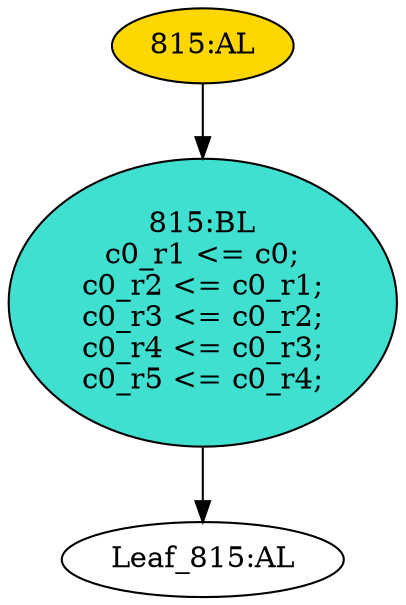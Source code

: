 strict digraph "" {
	node [label="\N"];
	"815:AL"	 [ast="<pyverilog.vparser.ast.Always object at 0x7f4056d88dd0>",
		clk_sens=True,
		fillcolor=gold,
		label="815:AL",
		sens="['clk']",
		statements="[]",
		style=filled,
		typ=Always,
		use_var="['c0', 'c0_r4', 'c0_r3', 'c0_r2', 'c0_r1']"];
	"815:BL"	 [ast="<pyverilog.vparser.ast.Block object at 0x7f4056d88e10>",
		fillcolor=turquoise,
		label="815:BL
c0_r1 <= c0;
c0_r2 <= c0_r1;
c0_r3 <= c0_r2;
c0_r4 <= c0_r3;
c0_r5 <= c0_r4;",
		statements="[<pyverilog.vparser.ast.NonblockingSubstitution object at 0x7f4056d88ed0>, <pyverilog.vparser.ast.NonblockingSubstitution object \
at 0x7f407838dc50>, <pyverilog.vparser.ast.NonblockingSubstitution object at 0x7f407838df50>, <pyverilog.vparser.ast.NonblockingSubstitution \
object at 0x7f407858a090>, <pyverilog.vparser.ast.NonblockingSubstitution object at 0x7f407858a210>]",
		style=filled,
		typ=Block];
	"815:AL" -> "815:BL"	 [cond="[]",
		lineno=None];
	"Leaf_815:AL"	 [def_var="['c0_r5', 'c0_r4', 'c0_r3', 'c0_r2', 'c0_r1']",
		label="Leaf_815:AL"];
	"815:BL" -> "Leaf_815:AL"	 [cond="[]",
		lineno=None];
}

